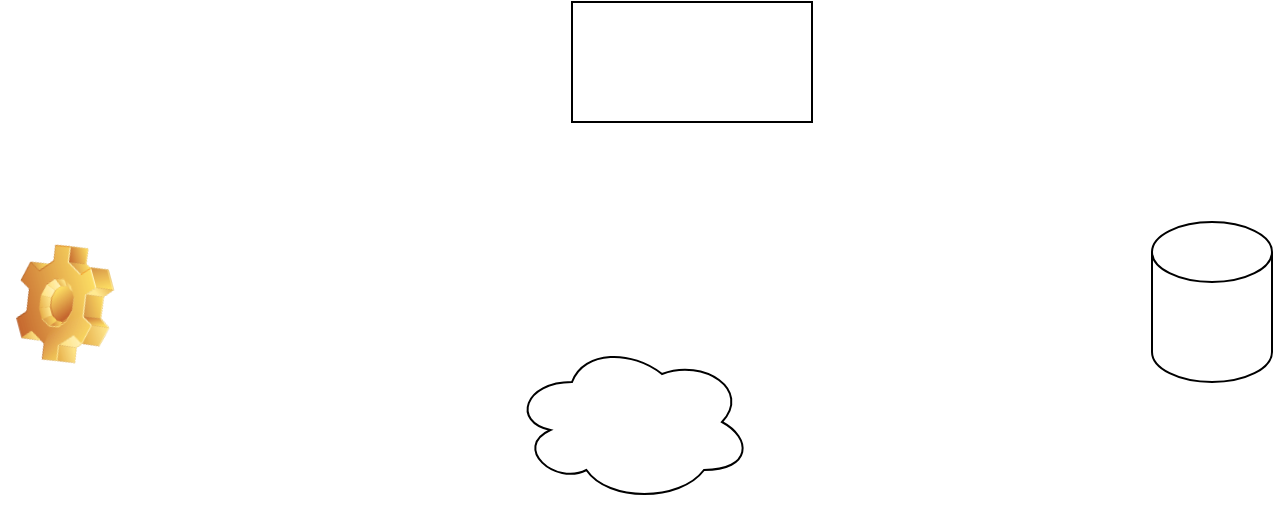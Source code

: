 <mxfile version="20.6.0" type="github">
  <diagram id="S2WDjPr_X6xaVNoehxzF" name="第 1 页">
    <mxGraphModel dx="2249" dy="570" grid="1" gridSize="10" guides="1" tooltips="1" connect="1" arrows="1" fold="1" page="1" pageScale="1" pageWidth="827" pageHeight="1169" math="0" shadow="0">
      <root>
        <mxCell id="0" />
        <mxCell id="1" parent="0" />
        <mxCell id="6PkzSWBtRR_NZO-rmZXb-1" value="" style="rounded=0;whiteSpace=wrap;html=1;" parent="1" vertex="1">
          <mxGeometry x="140" y="200" width="120" height="60" as="geometry" />
        </mxCell>
        <mxCell id="6PkzSWBtRR_NZO-rmZXb-2" value="" style="ellipse;shape=cloud;whiteSpace=wrap;html=1;" parent="1" vertex="1">
          <mxGeometry x="110" y="370" width="120" height="80" as="geometry" />
        </mxCell>
        <mxCell id="6PkzSWBtRR_NZO-rmZXb-3" value="" style="shape=cylinder3;whiteSpace=wrap;html=1;boundedLbl=1;backgroundOutline=1;size=15;" parent="1" vertex="1">
          <mxGeometry x="430" y="310" width="60" height="80" as="geometry" />
        </mxCell>
        <mxCell id="0jL3aBs8mBDXgnbIQAlL-1" value="" style="shape=image;html=1;verticalLabelPosition=bottom;verticalAlign=top;imageAspect=1;aspect=fixed;image=img/clipart/Gear_128x128.png;rotation=-195;" vertex="1" parent="1">
          <mxGeometry x="-139.03" y="320.87" width="51.15" height="60" as="geometry" />
        </mxCell>
      </root>
    </mxGraphModel>
  </diagram>
</mxfile>
